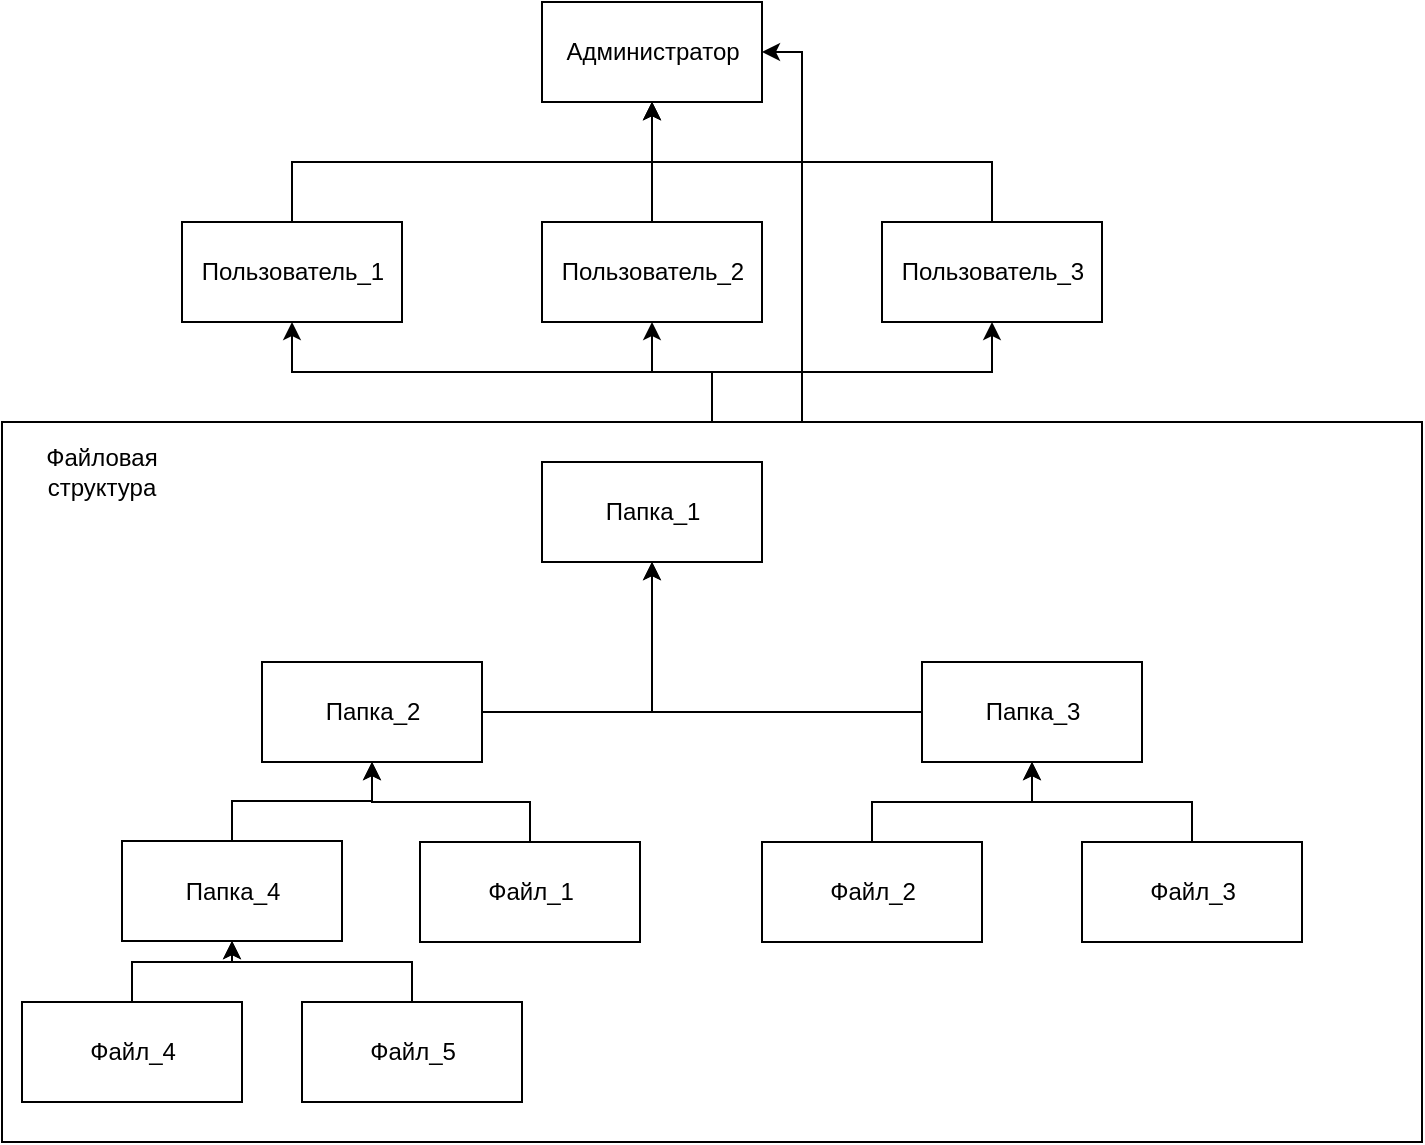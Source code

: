 <mxfile version="16.2.4" type="github">
  <diagram name="Page-1" id="b5b7bab2-c9e2-2cf4-8b2a-24fd1a2a6d21">
    <mxGraphModel dx="1354" dy="726" grid="1" gridSize="10" guides="1" tooltips="1" connect="1" arrows="1" fold="1" page="1" pageScale="1" pageWidth="827" pageHeight="1169" background="none" math="0" shadow="0">
      <root>
        <mxCell id="0" />
        <mxCell id="1" parent="0" />
        <mxCell id="XPnr5vZnL5OtahEEkHZK-2" value="Администратор" style="html=1;" vertex="1" parent="1">
          <mxGeometry x="310" y="140" width="110" height="50" as="geometry" />
        </mxCell>
        <mxCell id="XPnr5vZnL5OtahEEkHZK-30" style="edgeStyle=orthogonalEdgeStyle;rounded=0;orthogonalLoop=1;jettySize=auto;html=1;entryX=0.5;entryY=1;entryDx=0;entryDy=0;" edge="1" parent="1" source="XPnr5vZnL5OtahEEkHZK-3" target="XPnr5vZnL5OtahEEkHZK-2">
          <mxGeometry relative="1" as="geometry">
            <Array as="points">
              <mxPoint x="185" y="220" />
              <mxPoint x="365" y="220" />
            </Array>
          </mxGeometry>
        </mxCell>
        <mxCell id="XPnr5vZnL5OtahEEkHZK-3" value="Пользователь_1" style="html=1;" vertex="1" parent="1">
          <mxGeometry x="130" y="250" width="110" height="50" as="geometry" />
        </mxCell>
        <mxCell id="XPnr5vZnL5OtahEEkHZK-32" style="edgeStyle=orthogonalEdgeStyle;rounded=0;orthogonalLoop=1;jettySize=auto;html=1;entryX=0.5;entryY=1;entryDx=0;entryDy=0;" edge="1" parent="1" source="XPnr5vZnL5OtahEEkHZK-4" target="XPnr5vZnL5OtahEEkHZK-2">
          <mxGeometry relative="1" as="geometry" />
        </mxCell>
        <mxCell id="XPnr5vZnL5OtahEEkHZK-4" value="Пользователь_2" style="html=1;" vertex="1" parent="1">
          <mxGeometry x="310" y="250" width="110" height="50" as="geometry" />
        </mxCell>
        <mxCell id="XPnr5vZnL5OtahEEkHZK-33" style="edgeStyle=orthogonalEdgeStyle;rounded=0;orthogonalLoop=1;jettySize=auto;html=1;exitX=0.5;exitY=0;exitDx=0;exitDy=0;" edge="1" parent="1" source="XPnr5vZnL5OtahEEkHZK-5" target="XPnr5vZnL5OtahEEkHZK-2">
          <mxGeometry relative="1" as="geometry">
            <mxPoint x="370" y="190" as="targetPoint" />
          </mxGeometry>
        </mxCell>
        <mxCell id="XPnr5vZnL5OtahEEkHZK-5" value="Пользователь_3" style="html=1;" vertex="1" parent="1">
          <mxGeometry x="480" y="250" width="110" height="50" as="geometry" />
        </mxCell>
        <mxCell id="XPnr5vZnL5OtahEEkHZK-6" value="Папка_1" style="html=1;" vertex="1" parent="1">
          <mxGeometry x="310" y="370" width="110" height="50" as="geometry" />
        </mxCell>
        <mxCell id="XPnr5vZnL5OtahEEkHZK-18" style="edgeStyle=orthogonalEdgeStyle;rounded=0;orthogonalLoop=1;jettySize=auto;html=1;exitX=1;exitY=0.5;exitDx=0;exitDy=0;entryX=0.5;entryY=1;entryDx=0;entryDy=0;" edge="1" parent="1" source="XPnr5vZnL5OtahEEkHZK-7" target="XPnr5vZnL5OtahEEkHZK-6">
          <mxGeometry relative="1" as="geometry" />
        </mxCell>
        <mxCell id="XPnr5vZnL5OtahEEkHZK-7" value="Папка_2" style="html=1;" vertex="1" parent="1">
          <mxGeometry x="170" y="470" width="110" height="50" as="geometry" />
        </mxCell>
        <mxCell id="XPnr5vZnL5OtahEEkHZK-19" style="edgeStyle=orthogonalEdgeStyle;rounded=0;orthogonalLoop=1;jettySize=auto;html=1;exitX=0.5;exitY=0;exitDx=0;exitDy=0;entryX=0.5;entryY=1;entryDx=0;entryDy=0;" edge="1" parent="1" source="XPnr5vZnL5OtahEEkHZK-8" target="XPnr5vZnL5OtahEEkHZK-7">
          <mxGeometry relative="1" as="geometry" />
        </mxCell>
        <mxCell id="XPnr5vZnL5OtahEEkHZK-8" value="Папка_4" style="html=1;" vertex="1" parent="1">
          <mxGeometry x="100" y="559.5" width="110" height="50" as="geometry" />
        </mxCell>
        <mxCell id="XPnr5vZnL5OtahEEkHZK-17" style="edgeStyle=orthogonalEdgeStyle;rounded=0;orthogonalLoop=1;jettySize=auto;html=1;exitX=0;exitY=0.5;exitDx=0;exitDy=0;entryX=0.5;entryY=1;entryDx=0;entryDy=0;" edge="1" parent="1" source="XPnr5vZnL5OtahEEkHZK-9" target="XPnr5vZnL5OtahEEkHZK-6">
          <mxGeometry relative="1" as="geometry" />
        </mxCell>
        <mxCell id="XPnr5vZnL5OtahEEkHZK-9" value="Папка_3" style="html=1;" vertex="1" parent="1">
          <mxGeometry x="500" y="470" width="110" height="50" as="geometry" />
        </mxCell>
        <mxCell id="XPnr5vZnL5OtahEEkHZK-20" style="edgeStyle=orthogonalEdgeStyle;rounded=0;orthogonalLoop=1;jettySize=auto;html=1;exitX=0.5;exitY=0;exitDx=0;exitDy=0;entryX=0.5;entryY=1;entryDx=0;entryDy=0;" edge="1" parent="1" source="XPnr5vZnL5OtahEEkHZK-10" target="XPnr5vZnL5OtahEEkHZK-7">
          <mxGeometry relative="1" as="geometry">
            <mxPoint x="230" y="520" as="targetPoint" />
          </mxGeometry>
        </mxCell>
        <mxCell id="XPnr5vZnL5OtahEEkHZK-10" value="Файл_1" style="html=1;" vertex="1" parent="1">
          <mxGeometry x="249" y="560" width="110" height="50" as="geometry" />
        </mxCell>
        <mxCell id="XPnr5vZnL5OtahEEkHZK-21" style="edgeStyle=orthogonalEdgeStyle;rounded=0;orthogonalLoop=1;jettySize=auto;html=1;exitX=0.5;exitY=0;exitDx=0;exitDy=0;entryX=0.5;entryY=1;entryDx=0;entryDy=0;" edge="1" parent="1" source="XPnr5vZnL5OtahEEkHZK-11" target="XPnr5vZnL5OtahEEkHZK-9">
          <mxGeometry relative="1" as="geometry" />
        </mxCell>
        <mxCell id="XPnr5vZnL5OtahEEkHZK-11" value="Файл_2" style="html=1;" vertex="1" parent="1">
          <mxGeometry x="420" y="560" width="110" height="50" as="geometry" />
        </mxCell>
        <mxCell id="XPnr5vZnL5OtahEEkHZK-22" style="edgeStyle=orthogonalEdgeStyle;rounded=0;orthogonalLoop=1;jettySize=auto;html=1;entryX=0.5;entryY=1;entryDx=0;entryDy=0;" edge="1" parent="1" source="XPnr5vZnL5OtahEEkHZK-12" target="XPnr5vZnL5OtahEEkHZK-9">
          <mxGeometry relative="1" as="geometry" />
        </mxCell>
        <mxCell id="XPnr5vZnL5OtahEEkHZK-12" value="Файл_3" style="html=1;" vertex="1" parent="1">
          <mxGeometry x="580" y="560" width="110" height="50" as="geometry" />
        </mxCell>
        <mxCell id="XPnr5vZnL5OtahEEkHZK-24" style="edgeStyle=orthogonalEdgeStyle;rounded=0;orthogonalLoop=1;jettySize=auto;html=1;exitX=0.5;exitY=0;exitDx=0;exitDy=0;" edge="1" parent="1" source="XPnr5vZnL5OtahEEkHZK-14" target="XPnr5vZnL5OtahEEkHZK-8">
          <mxGeometry relative="1" as="geometry">
            <mxPoint x="160" y="600" as="targetPoint" />
            <Array as="points">
              <mxPoint x="245" y="620" />
              <mxPoint x="155" y="620" />
            </Array>
          </mxGeometry>
        </mxCell>
        <mxCell id="XPnr5vZnL5OtahEEkHZK-14" value="Файл_5" style="html=1;" vertex="1" parent="1">
          <mxGeometry x="190" y="640" width="110" height="50" as="geometry" />
        </mxCell>
        <mxCell id="XPnr5vZnL5OtahEEkHZK-23" style="edgeStyle=orthogonalEdgeStyle;rounded=0;orthogonalLoop=1;jettySize=auto;html=1;exitX=0.5;exitY=0;exitDx=0;exitDy=0;" edge="1" parent="1" source="XPnr5vZnL5OtahEEkHZK-15" target="XPnr5vZnL5OtahEEkHZK-8">
          <mxGeometry relative="1" as="geometry" />
        </mxCell>
        <mxCell id="XPnr5vZnL5OtahEEkHZK-15" value="Файл_4" style="html=1;" vertex="1" parent="1">
          <mxGeometry x="50" y="640" width="110" height="50" as="geometry" />
        </mxCell>
        <mxCell id="XPnr5vZnL5OtahEEkHZK-34" style="edgeStyle=orthogonalEdgeStyle;rounded=0;orthogonalLoop=1;jettySize=auto;html=1;entryX=1;entryY=0.5;entryDx=0;entryDy=0;" edge="1" parent="1" source="XPnr5vZnL5OtahEEkHZK-27" target="XPnr5vZnL5OtahEEkHZK-2">
          <mxGeometry relative="1" as="geometry">
            <Array as="points">
              <mxPoint x="440" y="165" />
            </Array>
          </mxGeometry>
        </mxCell>
        <mxCell id="XPnr5vZnL5OtahEEkHZK-35" style="edgeStyle=orthogonalEdgeStyle;rounded=0;orthogonalLoop=1;jettySize=auto;html=1;entryX=0.5;entryY=1;entryDx=0;entryDy=0;" edge="1" parent="1" source="XPnr5vZnL5OtahEEkHZK-27" target="XPnr5vZnL5OtahEEkHZK-5">
          <mxGeometry relative="1" as="geometry" />
        </mxCell>
        <mxCell id="XPnr5vZnL5OtahEEkHZK-36" style="edgeStyle=orthogonalEdgeStyle;rounded=0;orthogonalLoop=1;jettySize=auto;html=1;entryX=0.5;entryY=1;entryDx=0;entryDy=0;" edge="1" parent="1" source="XPnr5vZnL5OtahEEkHZK-27" target="XPnr5vZnL5OtahEEkHZK-4">
          <mxGeometry relative="1" as="geometry" />
        </mxCell>
        <mxCell id="XPnr5vZnL5OtahEEkHZK-37" style="edgeStyle=orthogonalEdgeStyle;rounded=0;orthogonalLoop=1;jettySize=auto;html=1;entryX=0.5;entryY=1;entryDx=0;entryDy=0;" edge="1" parent="1" source="XPnr5vZnL5OtahEEkHZK-27" target="XPnr5vZnL5OtahEEkHZK-3">
          <mxGeometry relative="1" as="geometry" />
        </mxCell>
        <mxCell id="XPnr5vZnL5OtahEEkHZK-27" value="" style="rounded=0;whiteSpace=wrap;html=1;glass=1;fillColor=none;gradientColor=none;align=left;" vertex="1" parent="1">
          <mxGeometry x="40" y="350" width="710" height="360" as="geometry" />
        </mxCell>
        <mxCell id="XPnr5vZnL5OtahEEkHZK-28" value="Файловая структура" style="text;html=1;strokeColor=none;fillColor=none;align=center;verticalAlign=middle;whiteSpace=wrap;rounded=0;glass=1;" vertex="1" parent="1">
          <mxGeometry x="60" y="360" width="60" height="30" as="geometry" />
        </mxCell>
      </root>
    </mxGraphModel>
  </diagram>
</mxfile>
